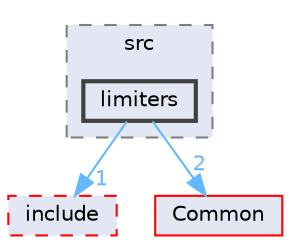 digraph "SU2_CFD/src/limiters"
{
 // LATEX_PDF_SIZE
  bgcolor="transparent";
  edge [fontname=Helvetica,fontsize=10,labelfontname=Helvetica,labelfontsize=10];
  node [fontname=Helvetica,fontsize=10,shape=box,height=0.2,width=0.4];
  compound=true
  subgraph clusterdir_74ad77d76f42ded9212b1c5616a2ad50 {
    graph [ bgcolor="#e3e7f4", pencolor="grey50", label="src", fontname=Helvetica,fontsize=10 style="filled,dashed", URL="dir_74ad77d76f42ded9212b1c5616a2ad50.html",tooltip=""]
  dir_76e73f98d05895a64ff4a5c9a87bcdb9 [label="limiters", fillcolor="#e3e7f4", color="grey25", style="filled,bold", URL="dir_76e73f98d05895a64ff4a5c9a87bcdb9.html",tooltip=""];
  }
  dir_3b735dd5547717c34264cbbbba892a8a [label="include", fillcolor="#e3e7f4", color="red", style="filled,dashed", URL="dir_3b735dd5547717c34264cbbbba892a8a.html",tooltip=""];
  dir_4ab6b4cc6a7edbff49100e9123df213f [label="Common", fillcolor="#e3e7f4", color="red", style="filled", URL="dir_4ab6b4cc6a7edbff49100e9123df213f.html",tooltip=""];
  dir_76e73f98d05895a64ff4a5c9a87bcdb9->dir_3b735dd5547717c34264cbbbba892a8a [headlabel="1", labeldistance=1.5 headhref="dir_000060_000047.html" href="dir_000060_000047.html" color="steelblue1" fontcolor="steelblue1"];
  dir_76e73f98d05895a64ff4a5c9a87bcdb9->dir_4ab6b4cc6a7edbff49100e9123df213f [headlabel="2", labeldistance=1.5 headhref="dir_000060_000008.html" href="dir_000060_000008.html" color="steelblue1" fontcolor="steelblue1"];
}
